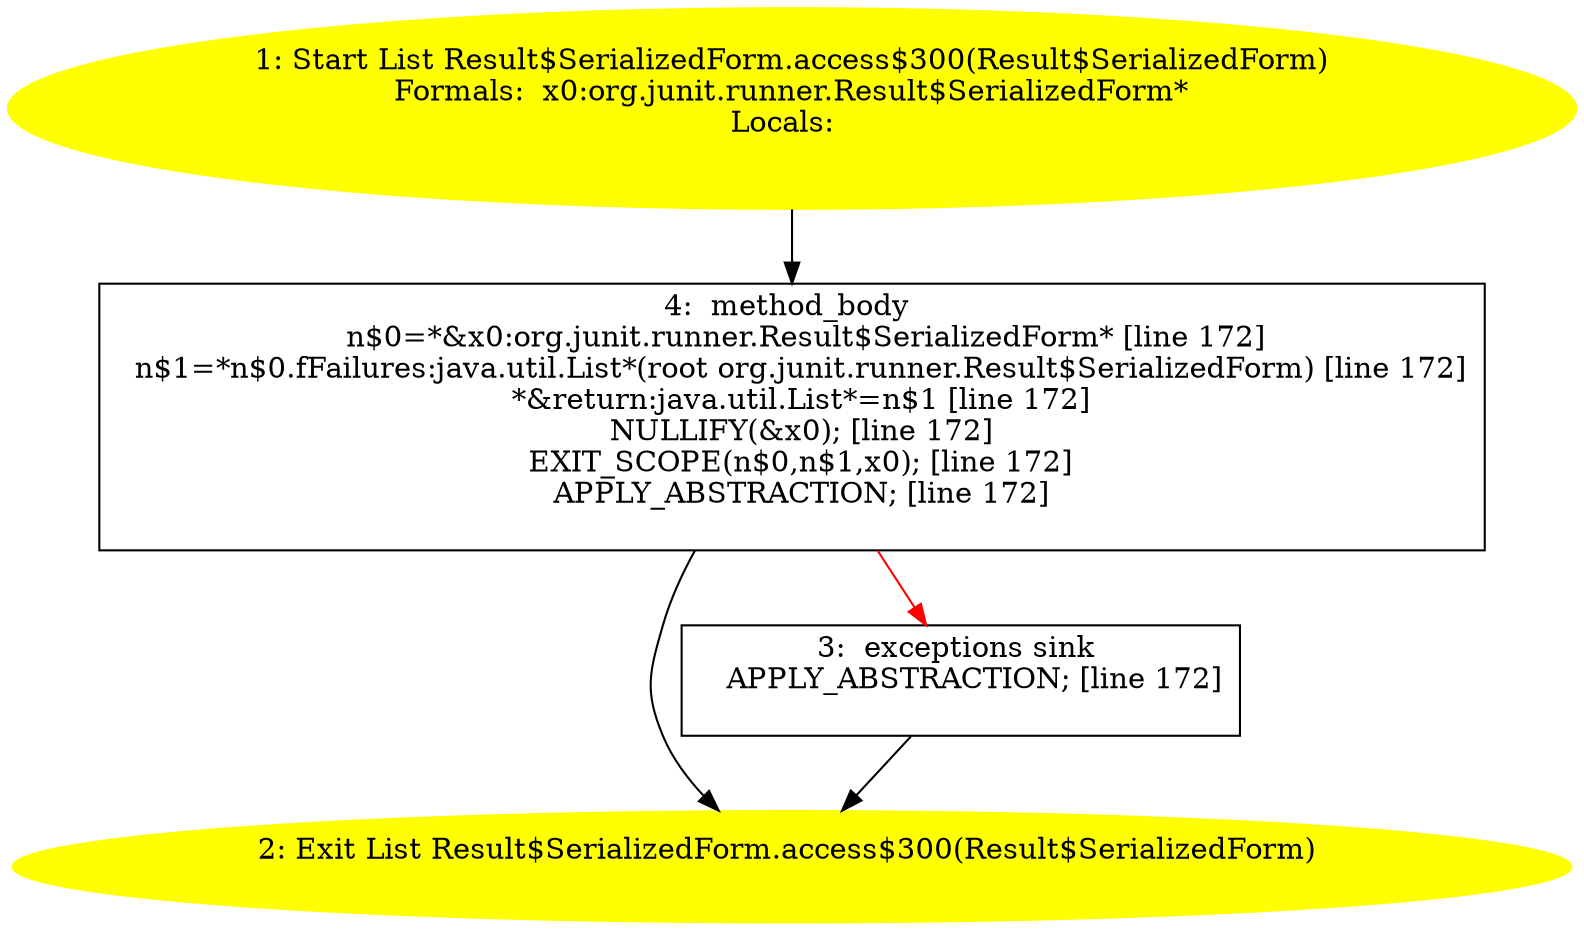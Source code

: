 /* @generated */
digraph cfg {
"org.junit.runner.Result$SerializedForm.access$300(org.junit.runner.Result$SerializedForm):java.util..247052405d33608fa3a9f9ce4dc30b86_1" [label="1: Start List Result$SerializedForm.access$300(Result$SerializedForm)\nFormals:  x0:org.junit.runner.Result$SerializedForm*\nLocals:  \n  " color=yellow style=filled]
	

	 "org.junit.runner.Result$SerializedForm.access$300(org.junit.runner.Result$SerializedForm):java.util..247052405d33608fa3a9f9ce4dc30b86_1" -> "org.junit.runner.Result$SerializedForm.access$300(org.junit.runner.Result$SerializedForm):java.util..247052405d33608fa3a9f9ce4dc30b86_4" ;
"org.junit.runner.Result$SerializedForm.access$300(org.junit.runner.Result$SerializedForm):java.util..247052405d33608fa3a9f9ce4dc30b86_2" [label="2: Exit List Result$SerializedForm.access$300(Result$SerializedForm) \n  " color=yellow style=filled]
	

"org.junit.runner.Result$SerializedForm.access$300(org.junit.runner.Result$SerializedForm):java.util..247052405d33608fa3a9f9ce4dc30b86_3" [label="3:  exceptions sink \n   APPLY_ABSTRACTION; [line 172]\n " shape="box"]
	

	 "org.junit.runner.Result$SerializedForm.access$300(org.junit.runner.Result$SerializedForm):java.util..247052405d33608fa3a9f9ce4dc30b86_3" -> "org.junit.runner.Result$SerializedForm.access$300(org.junit.runner.Result$SerializedForm):java.util..247052405d33608fa3a9f9ce4dc30b86_2" ;
"org.junit.runner.Result$SerializedForm.access$300(org.junit.runner.Result$SerializedForm):java.util..247052405d33608fa3a9f9ce4dc30b86_4" [label="4:  method_body \n   n$0=*&x0:org.junit.runner.Result$SerializedForm* [line 172]\n  n$1=*n$0.fFailures:java.util.List*(root org.junit.runner.Result$SerializedForm) [line 172]\n  *&return:java.util.List*=n$1 [line 172]\n  NULLIFY(&x0); [line 172]\n  EXIT_SCOPE(n$0,n$1,x0); [line 172]\n  APPLY_ABSTRACTION; [line 172]\n " shape="box"]
	

	 "org.junit.runner.Result$SerializedForm.access$300(org.junit.runner.Result$SerializedForm):java.util..247052405d33608fa3a9f9ce4dc30b86_4" -> "org.junit.runner.Result$SerializedForm.access$300(org.junit.runner.Result$SerializedForm):java.util..247052405d33608fa3a9f9ce4dc30b86_2" ;
	 "org.junit.runner.Result$SerializedForm.access$300(org.junit.runner.Result$SerializedForm):java.util..247052405d33608fa3a9f9ce4dc30b86_4" -> "org.junit.runner.Result$SerializedForm.access$300(org.junit.runner.Result$SerializedForm):java.util..247052405d33608fa3a9f9ce4dc30b86_3" [color="red" ];
}
